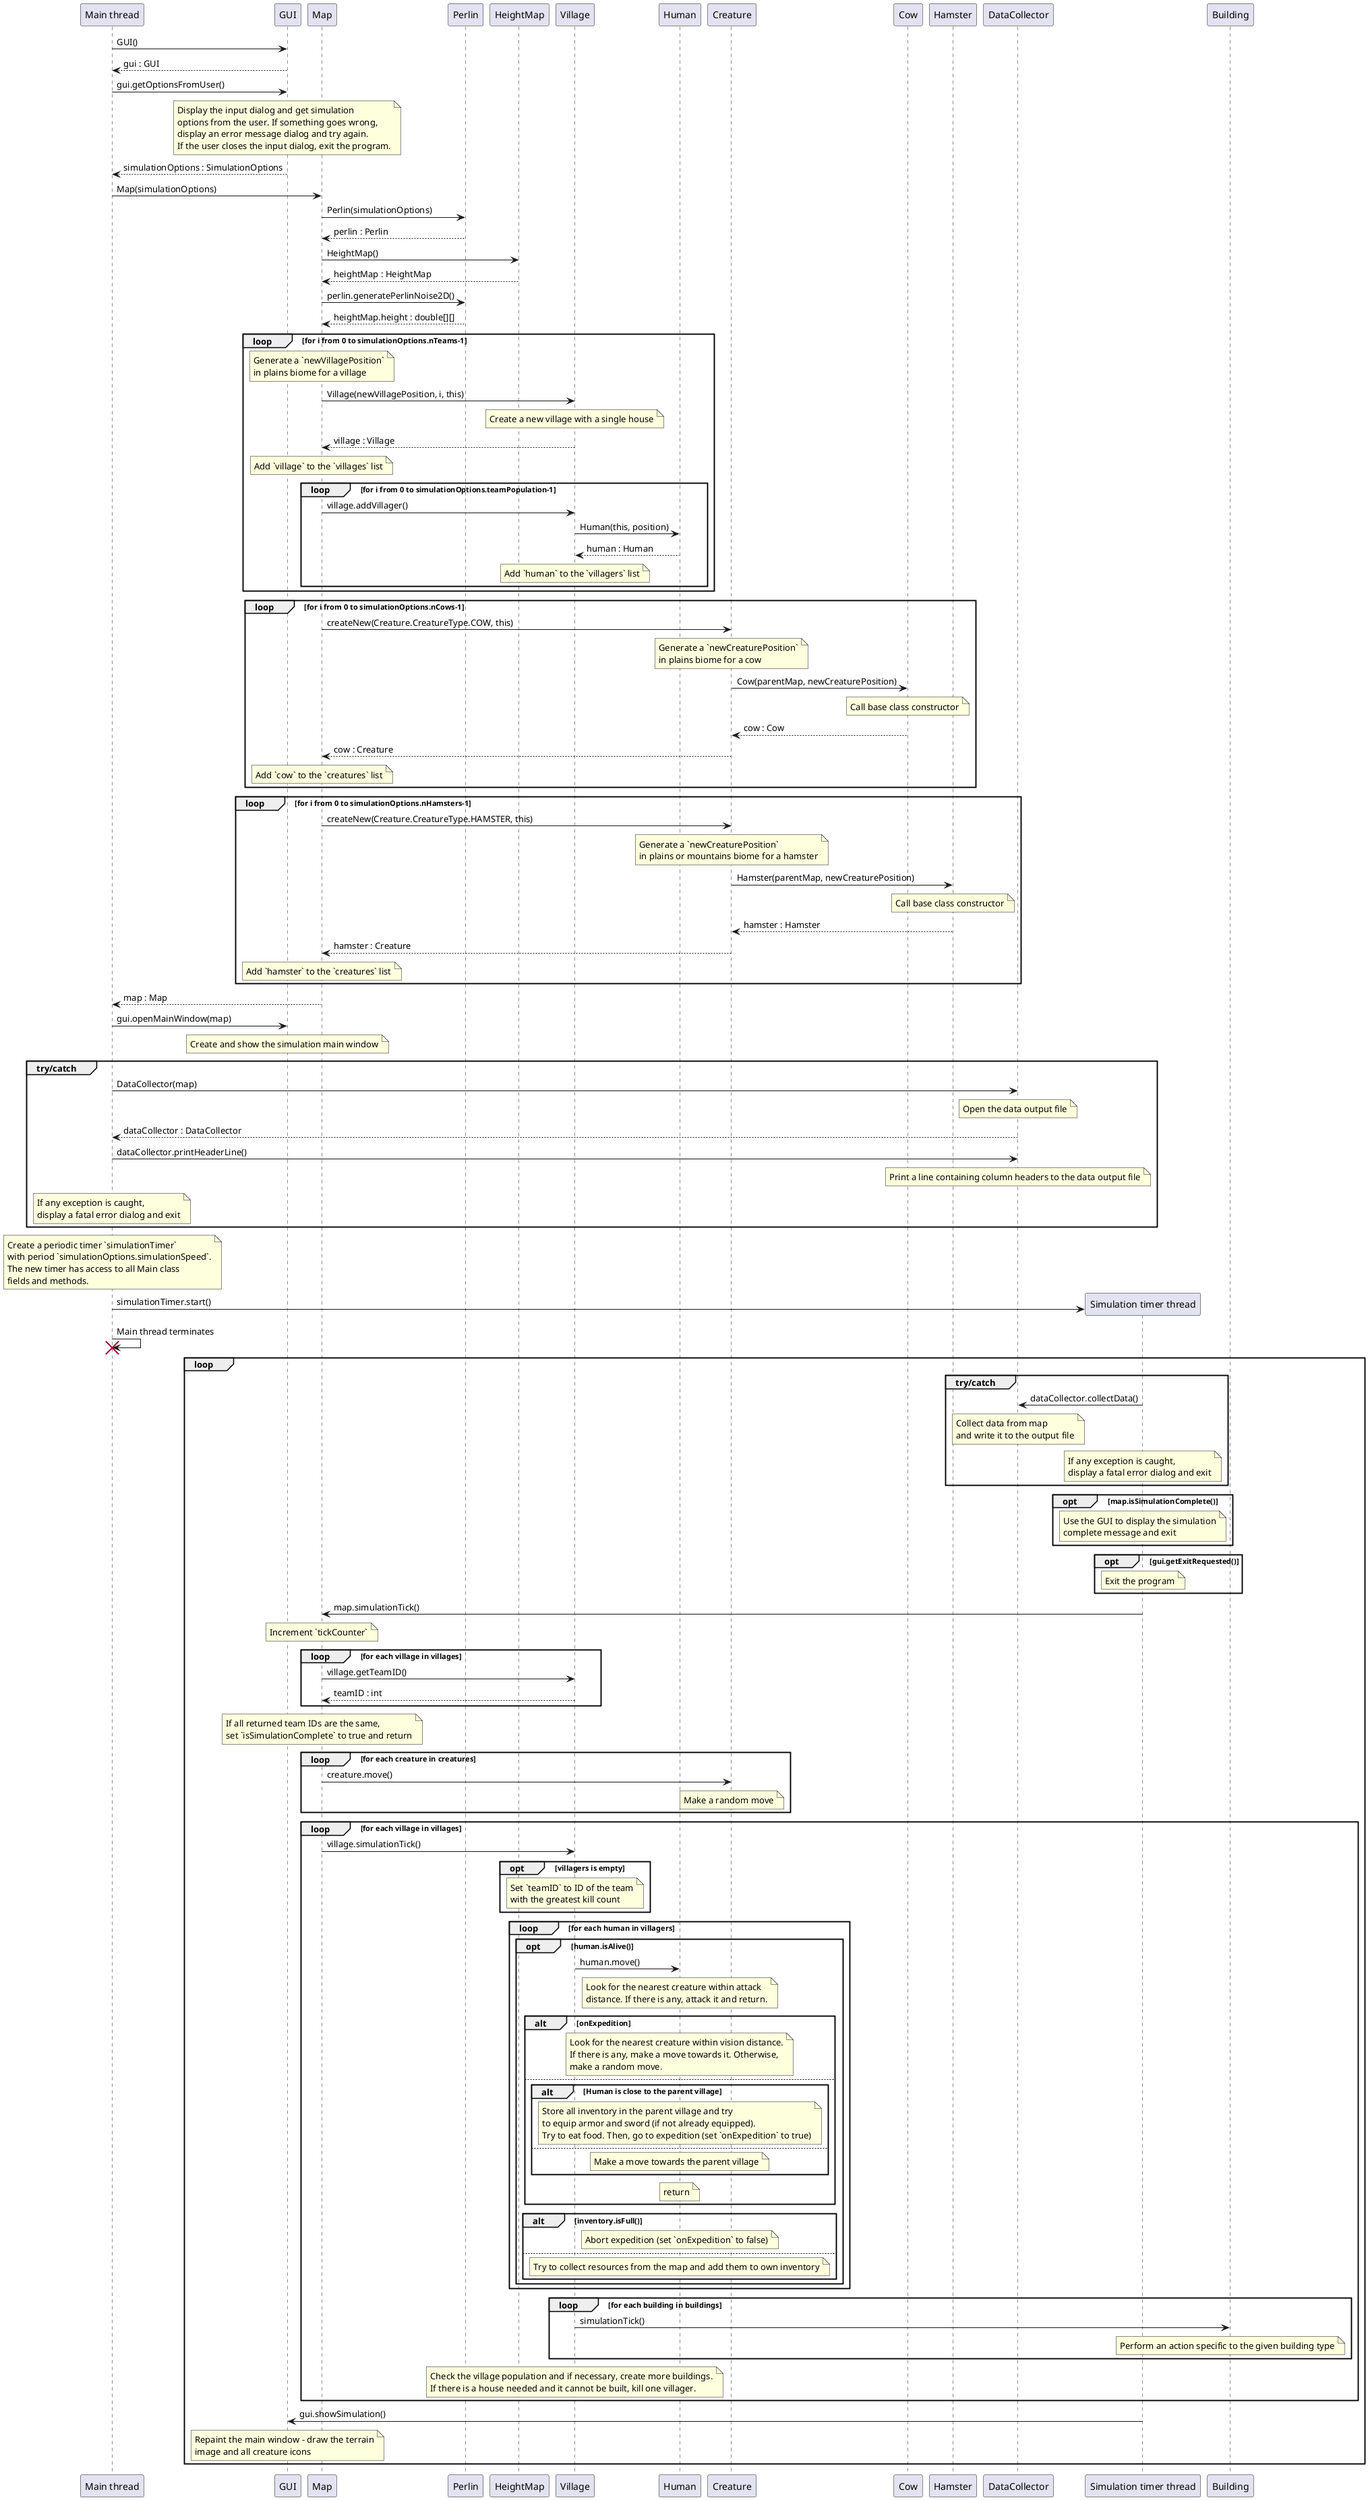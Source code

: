 @startuml
"Main thread" as Main -> GUI: GUI()
GUI --> Main: gui : GUI
Main -> GUI: gui.getOptionsFromUser()
note over GUI
    Display the input dialog and get simulation
    options from the user. If something goes wrong,
    display an error message dialog and try again.
    If the user closes the input dialog, exit the program.
end note
GUI --> Main: simulationOptions : SimulationOptions
Main -> Map: Map(simulationOptions)
Map -> Perlin : Perlin(simulationOptions)
Perlin --> Map : perlin : Perlin
Map -> HeightMap: HeightMap()
HeightMap --> Map: heightMap : HeightMap
Map -> Perlin : perlin.generatePerlinNoise2D()
Perlin --> Map: heightMap.height : double[][]

' Create villages
loop for i from 0 to simulationOptions.nTeams-1
    note over Map
        Generate a `newVillagePosition`
        in plains biome for a village
    end note
    Map -> Village: Village(newVillagePosition, i, this)
    note over Village
        Create a new village with a single house
    end note
    Village --> Map: village : Village
    note over Map
        Add `village` to the `villages` list
    end note
    ' Create humans
    loop for i from 0 to simulationOptions.teamPopulation-1
        Map -> Village : village.addVillager()
        Village -> Human : Human(this, position)
        Human --> Village : human : Human
        note over Village
            Add `human` to the `villagers` list
        end note
    end
end

loop for i from 0 to simulationOptions.nCows-1
    Map -> Creature : createNew(Creature.CreatureType.COW, this)
    note over Creature
        Generate a `newCreaturePosition`
        in plains biome for a cow
    end note
    Creature -> Cow : Cow(parentMap, newCreaturePosition)
    note over Cow
        Call base class constructor
    end note
    Cow --> Creature : cow : Cow
    Creature --> Map : cow : Creature
    note over Map
        Add `cow` to the `creatures` list
    end note
end

loop for i from 0 to simulationOptions.nHamsters-1
    Map -> Creature : createNew(Creature.CreatureType.HAMSTER, this)
    note over Creature
        Generate a `newCreaturePosition`
        in plains or mountains biome for a hamster
    end note
    Creature -> Hamster : Hamster(parentMap, newCreaturePosition)
    note over Hamster
        Call base class constructor
    end note
    Hamster --> Creature : hamster : Hamster
    Creature --> Map : hamster : Creature
    note over Map
        Add `hamster` to the `creatures` list
    end note
end

Map --> Main: map : Map
Main -> GUI: gui.openMainWindow(map)
note over GUI
    Create and show the simulation main window
end note

group try/catch
    Main -> DataCollector: DataCollector(map)
    note over DataCollector
        Open the data output file
    end note
    DataCollector --> Main: dataCollector : DataCollector
    Main -> DataCollector: dataCollector.printHeaderLine()
    note over DataCollector
        Print a line containing column headers to the data output file
    end note
    note over Main
        If any exception is caught,
        display a fatal error dialog and exit
    end note
end group

note over Main
    Create a periodic timer `simulationTimer`
    with period `simulationOptions.simulationSpeed`.
    The new timer has access to all Main class
    fields and methods.
end note

Main -> "Simulation timer thread" as STT ** : simulationTimer.start()
Main -> Main !! : Main thread terminates

loop
    group try/catch
        STT -> DataCollector : dataCollector.collectData()
        note over DataCollector
            Collect data from map
            and write it to the output file
        end note
        note over STT
            If any exception is caught,
            display a fatal error dialog and exit
        end note
    end group
    opt map.isSimulationComplete()
        note over STT
            Use the GUI to display the simulation
            complete message and exit
        end note
    end
    opt gui.getExitRequested()
        note over STT
            Exit the program
        end note
    end
    STT -> Map: map.simulationTick()
    note over Map
        Increment `tickCounter`
    end note
    loop for each village in villages
        Map -> Village: village.getTeamID()
        Village --> Map: teamID : int
    end
    note over Map
        If all returned team IDs are the same,
        set `isSimulationComplete` to true and return
    end note
    loop for each creature in creatures
        Map -> Creature: creature.move()
        note over Creature
            Make a random move
        end note
    end
    loop for each village in villages
        Map -> Village: village.simulationTick()
        opt villagers is empty
            note over Village
                Set `teamID` to ID of the team
                with the greatest kill count
            end note
        end
        loop for each human in villagers
            opt human.isAlive()
                Village -> Human: human.move()
                note over Human
                    Look for the nearest creature within attack
                    distance. If there is any, attack it and return.
                end note
                alt onExpedition
                    note over Human
                        Look for the nearest creature within vision distance.
                        If there is any, make a move towards it. Otherwise,
                        make a random move.
                    end note
                else
                    alt Human is close to the parent village
                        note over Human
                            Store all inventory in the parent village and try
                            to equip armor and sword (if not already equipped).
                            Try to eat food. Then, go to expedition (set `onExpedition` to true)
                        end note
                    else
                        note over Human
                            Make a move towards the parent village
                        end note
                    end
                    note over Human
                        return
                    end note
                end

                alt inventory.isFull()
                    note over Human
                        Abort expedition (set `onExpedition` to false)
                    end note
                else
                    note over Human
                        Try to collect resources from the map and add them to own inventory
                    end note
                end
            end
        end
        loop for each building in buildings
            Village -> Building: simulationTick()
            note over Building
                Perform an action specific to the given building type
            end note
        end
        note over Village
            Check the village population and if necessary, create more buildings.
            If there is a house needed and it cannot be built, kill one villager.
        end note
    end
    STT -> GUI: gui.showSimulation()
    note over GUI
        Repaint the main window - draw the terrain
        image and all creature icons
    end note
end

@enduml
